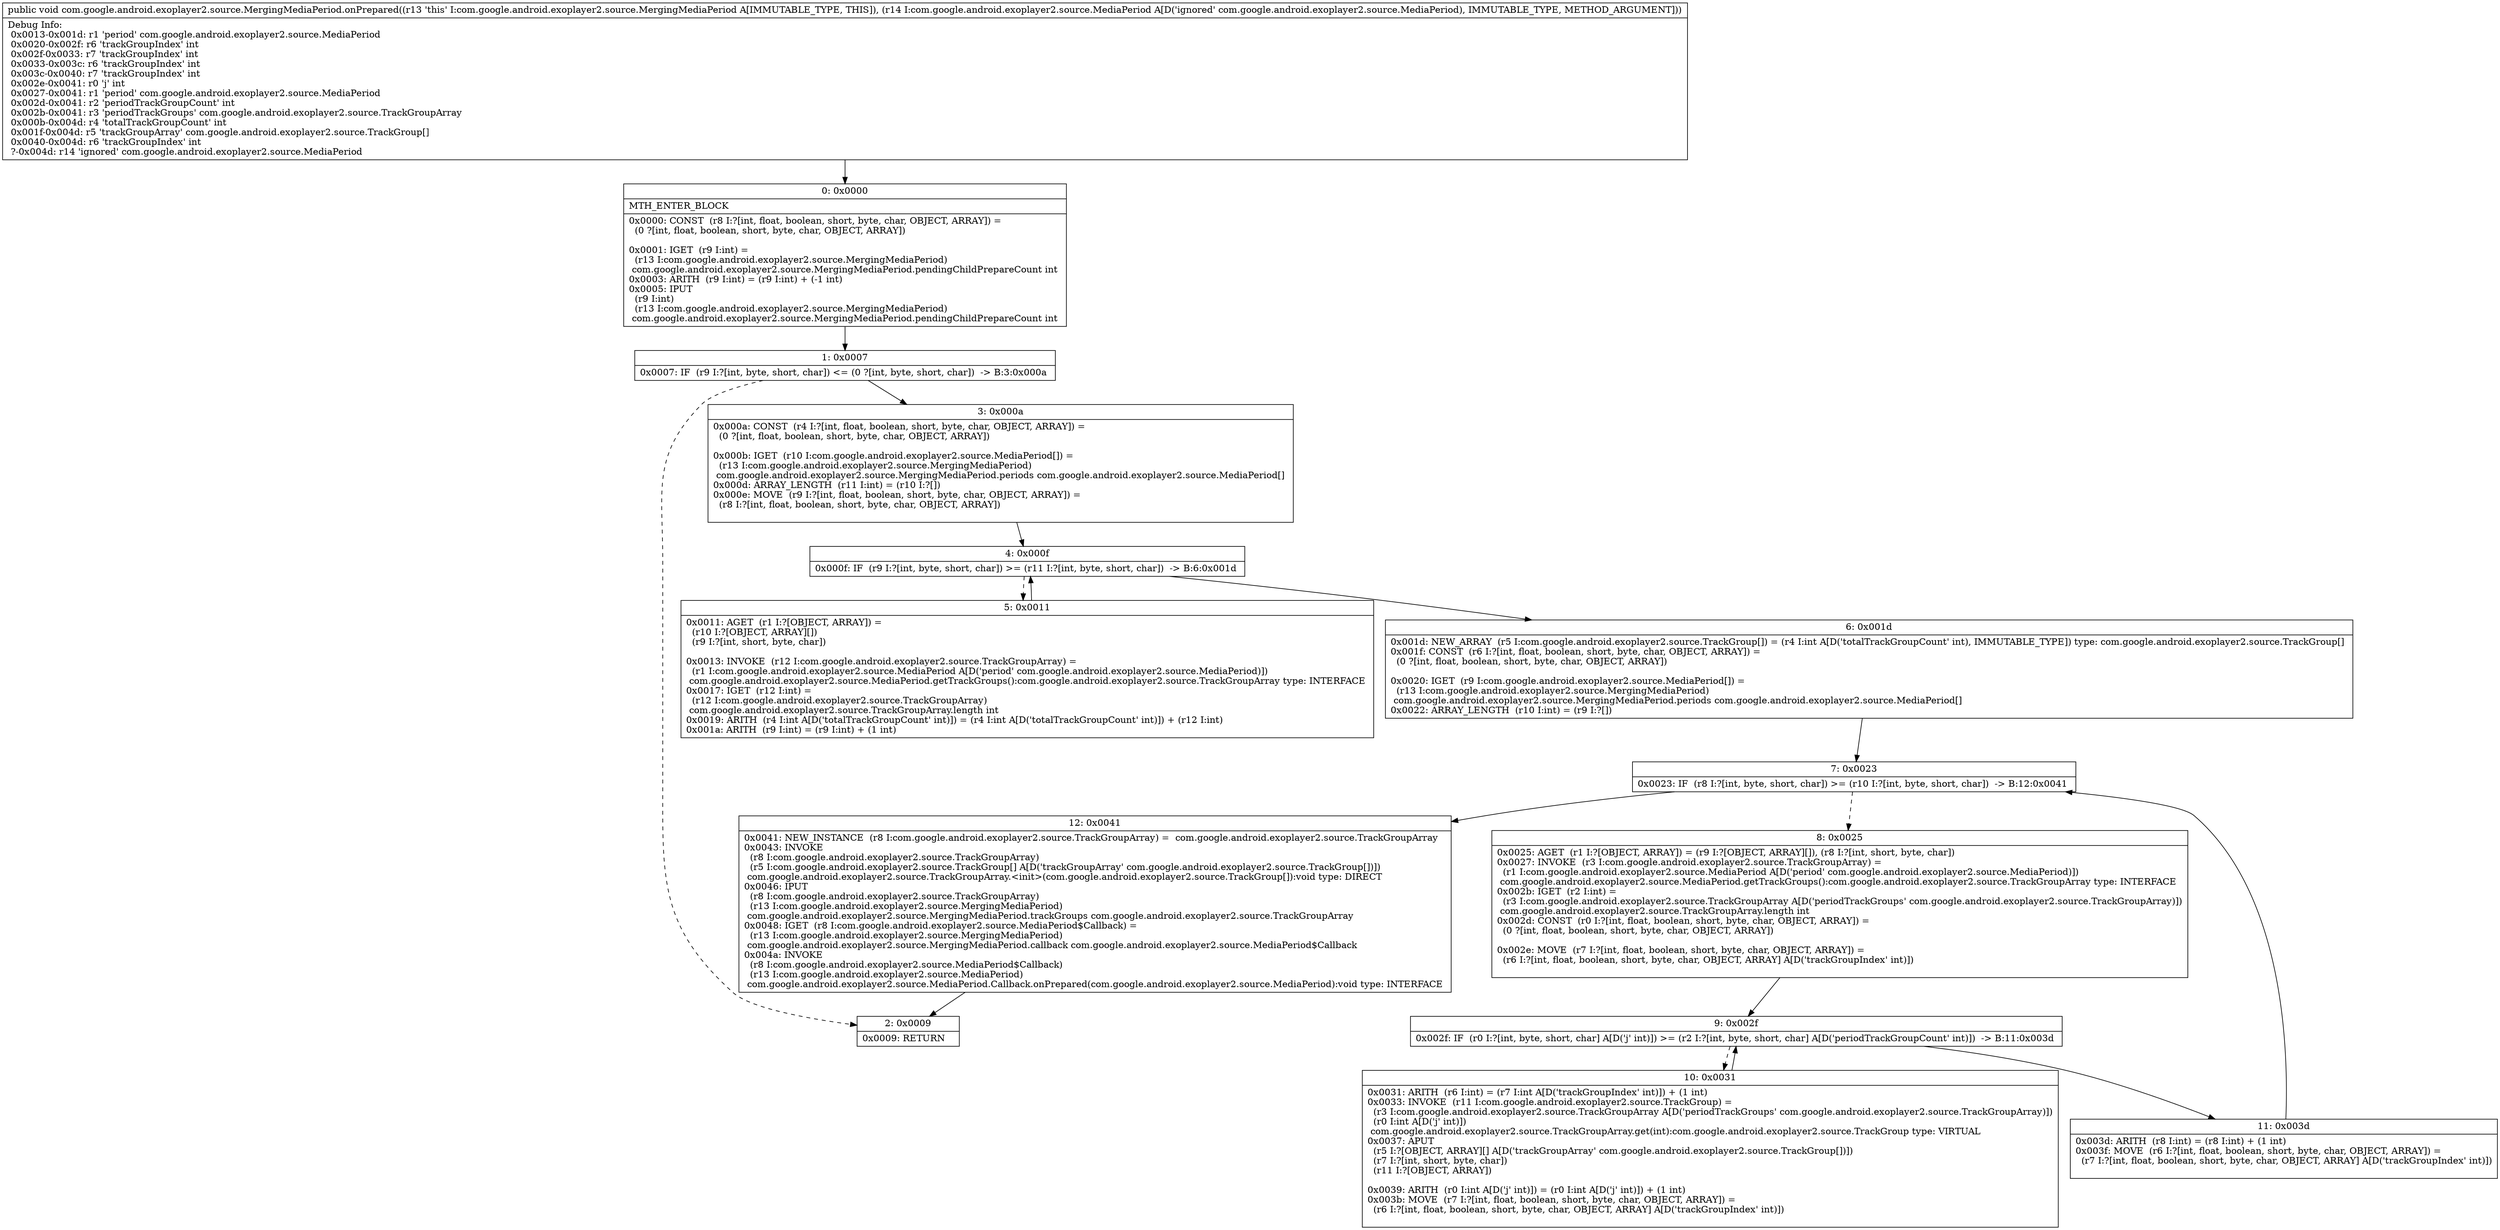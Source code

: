 digraph "CFG forcom.google.android.exoplayer2.source.MergingMediaPeriod.onPrepared(Lcom\/google\/android\/exoplayer2\/source\/MediaPeriod;)V" {
Node_0 [shape=record,label="{0\:\ 0x0000|MTH_ENTER_BLOCK\l|0x0000: CONST  (r8 I:?[int, float, boolean, short, byte, char, OBJECT, ARRAY]) = \l  (0 ?[int, float, boolean, short, byte, char, OBJECT, ARRAY])\l \l0x0001: IGET  (r9 I:int) = \l  (r13 I:com.google.android.exoplayer2.source.MergingMediaPeriod)\l com.google.android.exoplayer2.source.MergingMediaPeriod.pendingChildPrepareCount int \l0x0003: ARITH  (r9 I:int) = (r9 I:int) + (\-1 int) \l0x0005: IPUT  \l  (r9 I:int)\l  (r13 I:com.google.android.exoplayer2.source.MergingMediaPeriod)\l com.google.android.exoplayer2.source.MergingMediaPeriod.pendingChildPrepareCount int \l}"];
Node_1 [shape=record,label="{1\:\ 0x0007|0x0007: IF  (r9 I:?[int, byte, short, char]) \<= (0 ?[int, byte, short, char])  \-\> B:3:0x000a \l}"];
Node_2 [shape=record,label="{2\:\ 0x0009|0x0009: RETURN   \l}"];
Node_3 [shape=record,label="{3\:\ 0x000a|0x000a: CONST  (r4 I:?[int, float, boolean, short, byte, char, OBJECT, ARRAY]) = \l  (0 ?[int, float, boolean, short, byte, char, OBJECT, ARRAY])\l \l0x000b: IGET  (r10 I:com.google.android.exoplayer2.source.MediaPeriod[]) = \l  (r13 I:com.google.android.exoplayer2.source.MergingMediaPeriod)\l com.google.android.exoplayer2.source.MergingMediaPeriod.periods com.google.android.exoplayer2.source.MediaPeriod[] \l0x000d: ARRAY_LENGTH  (r11 I:int) = (r10 I:?[]) \l0x000e: MOVE  (r9 I:?[int, float, boolean, short, byte, char, OBJECT, ARRAY]) = \l  (r8 I:?[int, float, boolean, short, byte, char, OBJECT, ARRAY])\l \l}"];
Node_4 [shape=record,label="{4\:\ 0x000f|0x000f: IF  (r9 I:?[int, byte, short, char]) \>= (r11 I:?[int, byte, short, char])  \-\> B:6:0x001d \l}"];
Node_5 [shape=record,label="{5\:\ 0x0011|0x0011: AGET  (r1 I:?[OBJECT, ARRAY]) = \l  (r10 I:?[OBJECT, ARRAY][])\l  (r9 I:?[int, short, byte, char])\l \l0x0013: INVOKE  (r12 I:com.google.android.exoplayer2.source.TrackGroupArray) = \l  (r1 I:com.google.android.exoplayer2.source.MediaPeriod A[D('period' com.google.android.exoplayer2.source.MediaPeriod)])\l com.google.android.exoplayer2.source.MediaPeriod.getTrackGroups():com.google.android.exoplayer2.source.TrackGroupArray type: INTERFACE \l0x0017: IGET  (r12 I:int) = \l  (r12 I:com.google.android.exoplayer2.source.TrackGroupArray)\l com.google.android.exoplayer2.source.TrackGroupArray.length int \l0x0019: ARITH  (r4 I:int A[D('totalTrackGroupCount' int)]) = (r4 I:int A[D('totalTrackGroupCount' int)]) + (r12 I:int) \l0x001a: ARITH  (r9 I:int) = (r9 I:int) + (1 int) \l}"];
Node_6 [shape=record,label="{6\:\ 0x001d|0x001d: NEW_ARRAY  (r5 I:com.google.android.exoplayer2.source.TrackGroup[]) = (r4 I:int A[D('totalTrackGroupCount' int), IMMUTABLE_TYPE]) type: com.google.android.exoplayer2.source.TrackGroup[] \l0x001f: CONST  (r6 I:?[int, float, boolean, short, byte, char, OBJECT, ARRAY]) = \l  (0 ?[int, float, boolean, short, byte, char, OBJECT, ARRAY])\l \l0x0020: IGET  (r9 I:com.google.android.exoplayer2.source.MediaPeriod[]) = \l  (r13 I:com.google.android.exoplayer2.source.MergingMediaPeriod)\l com.google.android.exoplayer2.source.MergingMediaPeriod.periods com.google.android.exoplayer2.source.MediaPeriod[] \l0x0022: ARRAY_LENGTH  (r10 I:int) = (r9 I:?[]) \l}"];
Node_7 [shape=record,label="{7\:\ 0x0023|0x0023: IF  (r8 I:?[int, byte, short, char]) \>= (r10 I:?[int, byte, short, char])  \-\> B:12:0x0041 \l}"];
Node_8 [shape=record,label="{8\:\ 0x0025|0x0025: AGET  (r1 I:?[OBJECT, ARRAY]) = (r9 I:?[OBJECT, ARRAY][]), (r8 I:?[int, short, byte, char]) \l0x0027: INVOKE  (r3 I:com.google.android.exoplayer2.source.TrackGroupArray) = \l  (r1 I:com.google.android.exoplayer2.source.MediaPeriod A[D('period' com.google.android.exoplayer2.source.MediaPeriod)])\l com.google.android.exoplayer2.source.MediaPeriod.getTrackGroups():com.google.android.exoplayer2.source.TrackGroupArray type: INTERFACE \l0x002b: IGET  (r2 I:int) = \l  (r3 I:com.google.android.exoplayer2.source.TrackGroupArray A[D('periodTrackGroups' com.google.android.exoplayer2.source.TrackGroupArray)])\l com.google.android.exoplayer2.source.TrackGroupArray.length int \l0x002d: CONST  (r0 I:?[int, float, boolean, short, byte, char, OBJECT, ARRAY]) = \l  (0 ?[int, float, boolean, short, byte, char, OBJECT, ARRAY])\l \l0x002e: MOVE  (r7 I:?[int, float, boolean, short, byte, char, OBJECT, ARRAY]) = \l  (r6 I:?[int, float, boolean, short, byte, char, OBJECT, ARRAY] A[D('trackGroupIndex' int)])\l \l}"];
Node_9 [shape=record,label="{9\:\ 0x002f|0x002f: IF  (r0 I:?[int, byte, short, char] A[D('j' int)]) \>= (r2 I:?[int, byte, short, char] A[D('periodTrackGroupCount' int)])  \-\> B:11:0x003d \l}"];
Node_10 [shape=record,label="{10\:\ 0x0031|0x0031: ARITH  (r6 I:int) = (r7 I:int A[D('trackGroupIndex' int)]) + (1 int) \l0x0033: INVOKE  (r11 I:com.google.android.exoplayer2.source.TrackGroup) = \l  (r3 I:com.google.android.exoplayer2.source.TrackGroupArray A[D('periodTrackGroups' com.google.android.exoplayer2.source.TrackGroupArray)])\l  (r0 I:int A[D('j' int)])\l com.google.android.exoplayer2.source.TrackGroupArray.get(int):com.google.android.exoplayer2.source.TrackGroup type: VIRTUAL \l0x0037: APUT  \l  (r5 I:?[OBJECT, ARRAY][] A[D('trackGroupArray' com.google.android.exoplayer2.source.TrackGroup[])])\l  (r7 I:?[int, short, byte, char])\l  (r11 I:?[OBJECT, ARRAY])\l \l0x0039: ARITH  (r0 I:int A[D('j' int)]) = (r0 I:int A[D('j' int)]) + (1 int) \l0x003b: MOVE  (r7 I:?[int, float, boolean, short, byte, char, OBJECT, ARRAY]) = \l  (r6 I:?[int, float, boolean, short, byte, char, OBJECT, ARRAY] A[D('trackGroupIndex' int)])\l \l}"];
Node_11 [shape=record,label="{11\:\ 0x003d|0x003d: ARITH  (r8 I:int) = (r8 I:int) + (1 int) \l0x003f: MOVE  (r6 I:?[int, float, boolean, short, byte, char, OBJECT, ARRAY]) = \l  (r7 I:?[int, float, boolean, short, byte, char, OBJECT, ARRAY] A[D('trackGroupIndex' int)])\l \l}"];
Node_12 [shape=record,label="{12\:\ 0x0041|0x0041: NEW_INSTANCE  (r8 I:com.google.android.exoplayer2.source.TrackGroupArray) =  com.google.android.exoplayer2.source.TrackGroupArray \l0x0043: INVOKE  \l  (r8 I:com.google.android.exoplayer2.source.TrackGroupArray)\l  (r5 I:com.google.android.exoplayer2.source.TrackGroup[] A[D('trackGroupArray' com.google.android.exoplayer2.source.TrackGroup[])])\l com.google.android.exoplayer2.source.TrackGroupArray.\<init\>(com.google.android.exoplayer2.source.TrackGroup[]):void type: DIRECT \l0x0046: IPUT  \l  (r8 I:com.google.android.exoplayer2.source.TrackGroupArray)\l  (r13 I:com.google.android.exoplayer2.source.MergingMediaPeriod)\l com.google.android.exoplayer2.source.MergingMediaPeriod.trackGroups com.google.android.exoplayer2.source.TrackGroupArray \l0x0048: IGET  (r8 I:com.google.android.exoplayer2.source.MediaPeriod$Callback) = \l  (r13 I:com.google.android.exoplayer2.source.MergingMediaPeriod)\l com.google.android.exoplayer2.source.MergingMediaPeriod.callback com.google.android.exoplayer2.source.MediaPeriod$Callback \l0x004a: INVOKE  \l  (r8 I:com.google.android.exoplayer2.source.MediaPeriod$Callback)\l  (r13 I:com.google.android.exoplayer2.source.MediaPeriod)\l com.google.android.exoplayer2.source.MediaPeriod.Callback.onPrepared(com.google.android.exoplayer2.source.MediaPeriod):void type: INTERFACE \l}"];
MethodNode[shape=record,label="{public void com.google.android.exoplayer2.source.MergingMediaPeriod.onPrepared((r13 'this' I:com.google.android.exoplayer2.source.MergingMediaPeriod A[IMMUTABLE_TYPE, THIS]), (r14 I:com.google.android.exoplayer2.source.MediaPeriod A[D('ignored' com.google.android.exoplayer2.source.MediaPeriod), IMMUTABLE_TYPE, METHOD_ARGUMENT]))  | Debug Info:\l  0x0013\-0x001d: r1 'period' com.google.android.exoplayer2.source.MediaPeriod\l  0x0020\-0x002f: r6 'trackGroupIndex' int\l  0x002f\-0x0033: r7 'trackGroupIndex' int\l  0x0033\-0x003c: r6 'trackGroupIndex' int\l  0x003c\-0x0040: r7 'trackGroupIndex' int\l  0x002e\-0x0041: r0 'j' int\l  0x0027\-0x0041: r1 'period' com.google.android.exoplayer2.source.MediaPeriod\l  0x002d\-0x0041: r2 'periodTrackGroupCount' int\l  0x002b\-0x0041: r3 'periodTrackGroups' com.google.android.exoplayer2.source.TrackGroupArray\l  0x000b\-0x004d: r4 'totalTrackGroupCount' int\l  0x001f\-0x004d: r5 'trackGroupArray' com.google.android.exoplayer2.source.TrackGroup[]\l  0x0040\-0x004d: r6 'trackGroupIndex' int\l  ?\-0x004d: r14 'ignored' com.google.android.exoplayer2.source.MediaPeriod\l}"];
MethodNode -> Node_0;
Node_0 -> Node_1;
Node_1 -> Node_2[style=dashed];
Node_1 -> Node_3;
Node_3 -> Node_4;
Node_4 -> Node_5[style=dashed];
Node_4 -> Node_6;
Node_5 -> Node_4;
Node_6 -> Node_7;
Node_7 -> Node_8[style=dashed];
Node_7 -> Node_12;
Node_8 -> Node_9;
Node_9 -> Node_10[style=dashed];
Node_9 -> Node_11;
Node_10 -> Node_9;
Node_11 -> Node_7;
Node_12 -> Node_2;
}

